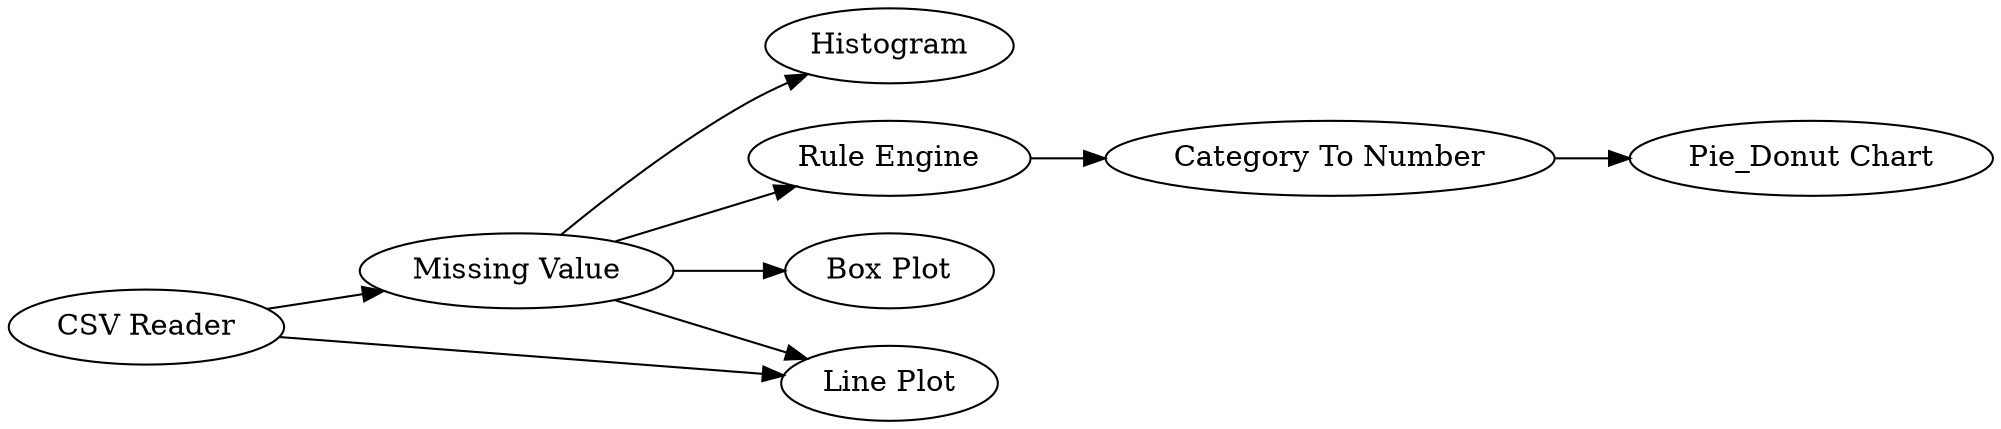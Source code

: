 digraph {
	7 -> 8
	2 -> 4
	2 -> 6
	1 -> 2
	2 -> 3
	2 -> 5
	6 -> 7
	1 -> 3
	5 [label="Box Plot"]
	1 [label="CSV Reader"]
	7 [label="Category To Number"]
	4 [label=Histogram]
	6 [label="Rule Engine"]
	8 [label="Pie_Donut Chart"]
	3 [label="Line Plot"]
	2 [label="Missing Value"]
	rankdir=LR
}
